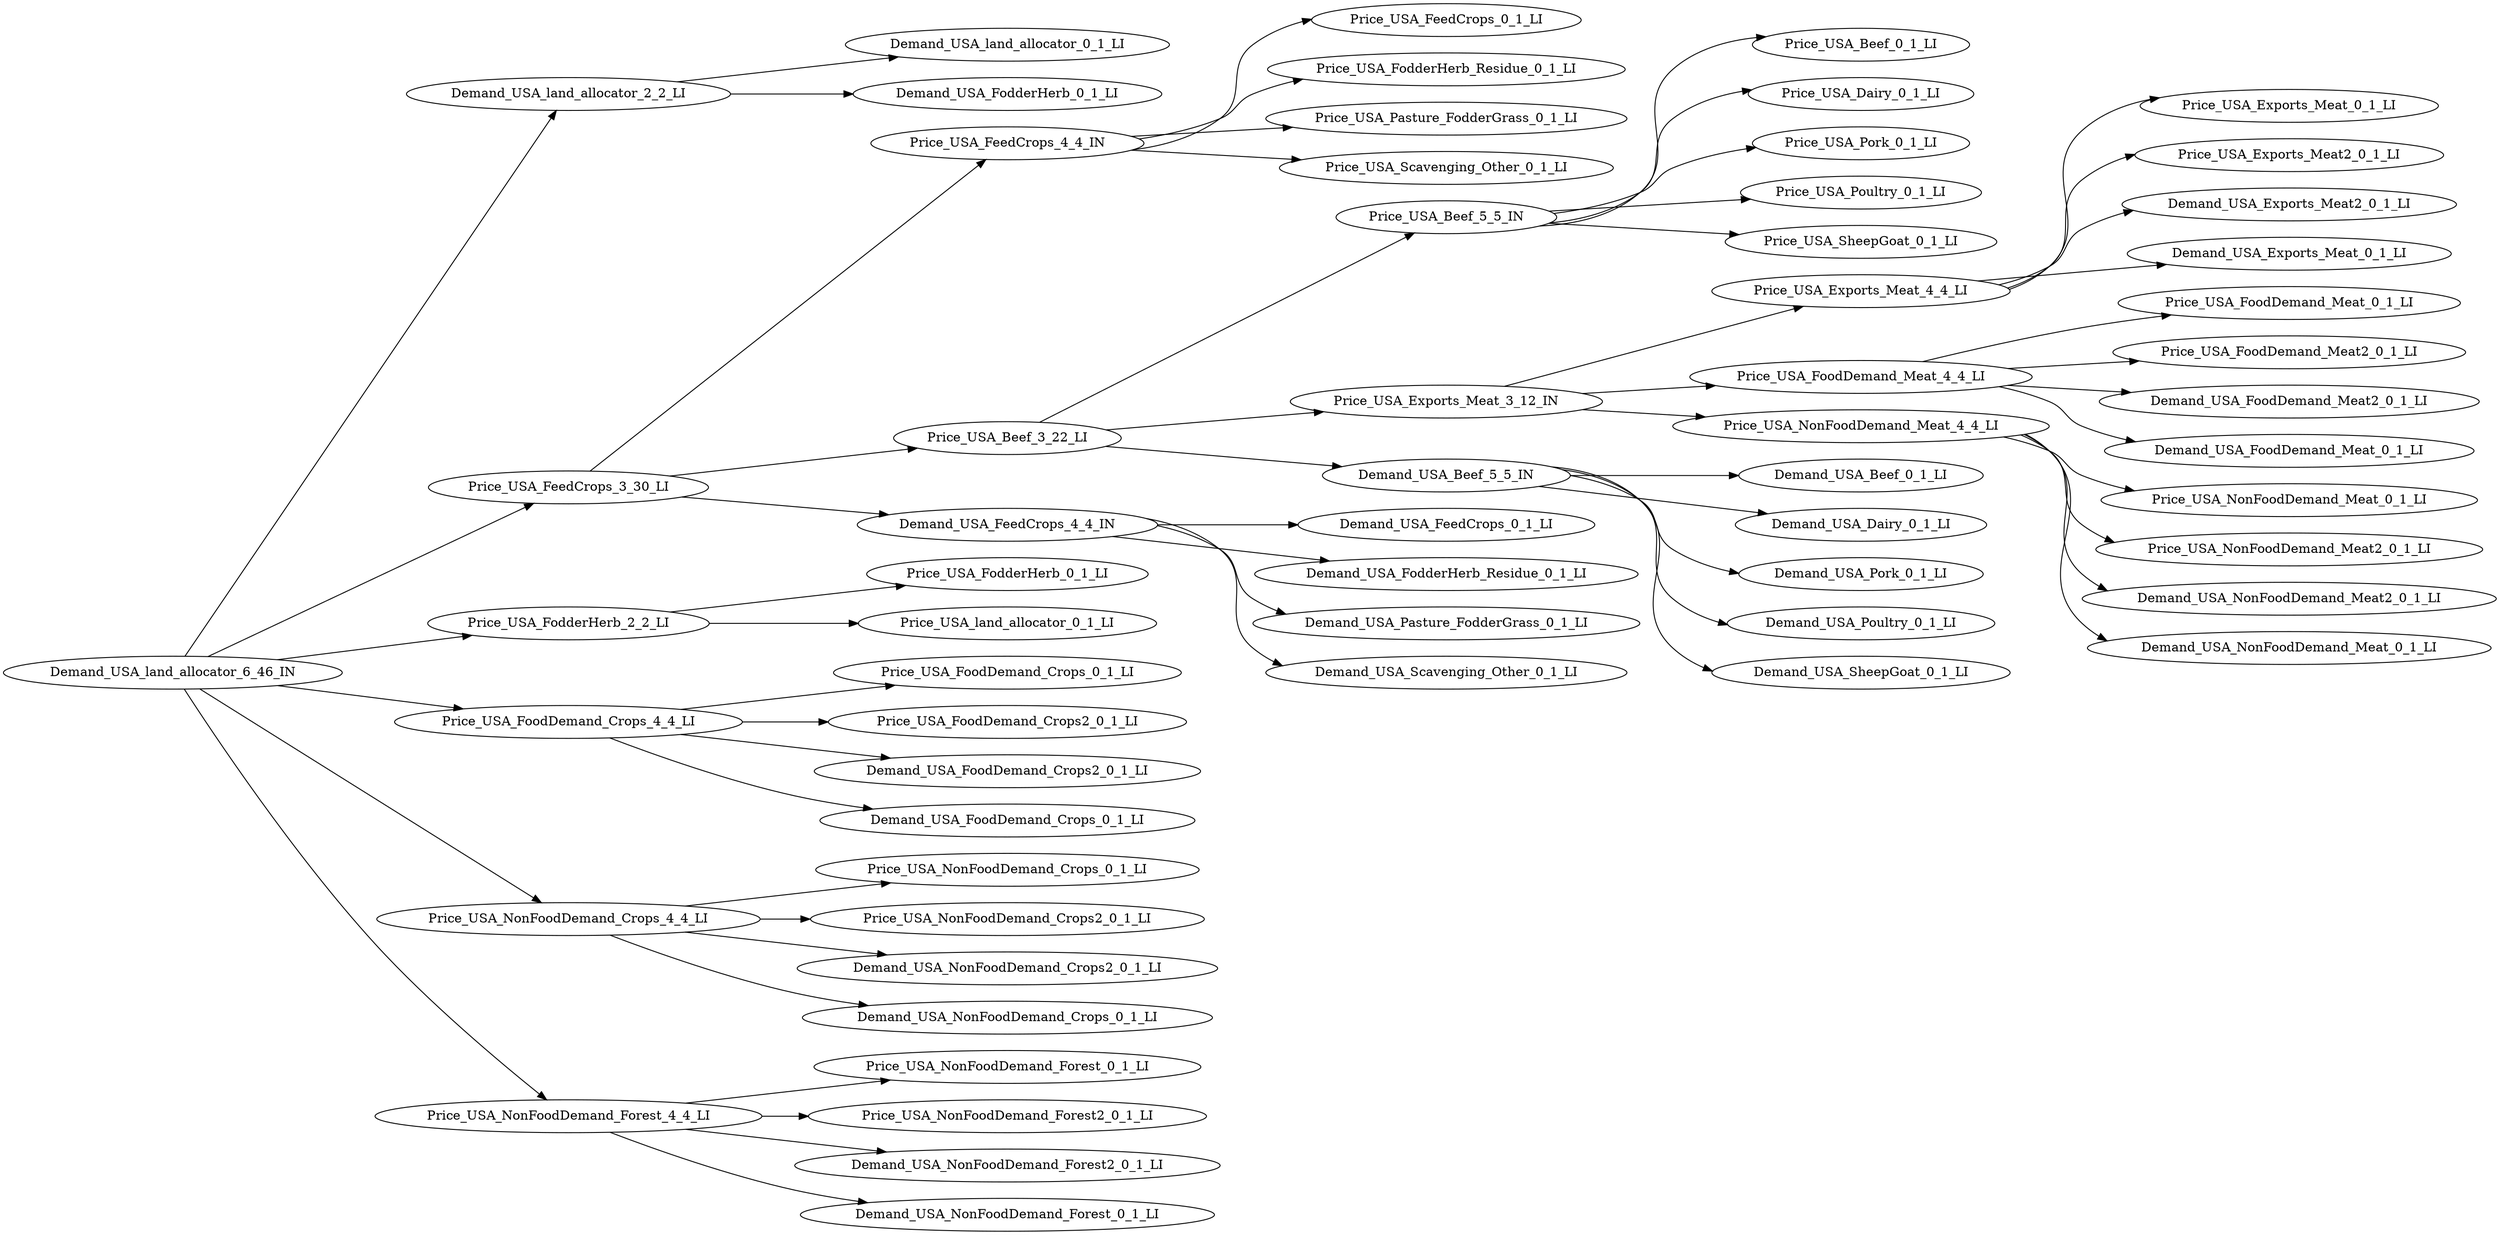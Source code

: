 digraph ClanTree {
rankdir=LR
Demand_USA_land_allocator_6_46_IN -> Demand_USA_land_allocator_2_2_LI;
Demand_USA_land_allocator_2_2_LI -> Demand_USA_land_allocator_0_1_LI;
Demand_USA_land_allocator_2_2_LI -> Demand_USA_FodderHerb_0_1_LI;
Demand_USA_land_allocator_6_46_IN -> Price_USA_FeedCrops_3_30_LI;
Price_USA_FeedCrops_3_30_LI -> Price_USA_FeedCrops_4_4_IN;
Price_USA_FeedCrops_4_4_IN -> Price_USA_FeedCrops_0_1_LI;
Price_USA_FeedCrops_4_4_IN -> Price_USA_FodderHerb_Residue_0_1_LI;
Price_USA_FeedCrops_4_4_IN -> Price_USA_Pasture_FodderGrass_0_1_LI;
Price_USA_FeedCrops_4_4_IN -> Price_USA_Scavenging_Other_0_1_LI;
Price_USA_FeedCrops_3_30_LI -> Price_USA_Beef_3_22_LI;
Price_USA_Beef_3_22_LI -> Price_USA_Beef_5_5_IN;
Price_USA_Beef_5_5_IN -> Price_USA_Beef_0_1_LI;
Price_USA_Beef_5_5_IN -> Price_USA_Dairy_0_1_LI;
Price_USA_Beef_5_5_IN -> Price_USA_Pork_0_1_LI;
Price_USA_Beef_5_5_IN -> Price_USA_Poultry_0_1_LI;
Price_USA_Beef_5_5_IN -> Price_USA_SheepGoat_0_1_LI;
Price_USA_Beef_3_22_LI -> Price_USA_Exports_Meat_3_12_IN;
Price_USA_Exports_Meat_3_12_IN -> Price_USA_Exports_Meat_4_4_LI;
Price_USA_Exports_Meat_4_4_LI -> Price_USA_Exports_Meat_0_1_LI;
Price_USA_Exports_Meat_4_4_LI -> Price_USA_Exports_Meat2_0_1_LI;
Price_USA_Exports_Meat_4_4_LI -> Demand_USA_Exports_Meat2_0_1_LI;
Price_USA_Exports_Meat_4_4_LI -> Demand_USA_Exports_Meat_0_1_LI;
Price_USA_Exports_Meat_3_12_IN -> Price_USA_FoodDemand_Meat_4_4_LI;
Price_USA_FoodDemand_Meat_4_4_LI -> Price_USA_FoodDemand_Meat_0_1_LI;
Price_USA_FoodDemand_Meat_4_4_LI -> Price_USA_FoodDemand_Meat2_0_1_LI;
Price_USA_FoodDemand_Meat_4_4_LI -> Demand_USA_FoodDemand_Meat2_0_1_LI;
Price_USA_FoodDemand_Meat_4_4_LI -> Demand_USA_FoodDemand_Meat_0_1_LI;
Price_USA_Exports_Meat_3_12_IN -> Price_USA_NonFoodDemand_Meat_4_4_LI;
Price_USA_NonFoodDemand_Meat_4_4_LI -> Price_USA_NonFoodDemand_Meat_0_1_LI;
Price_USA_NonFoodDemand_Meat_4_4_LI -> Price_USA_NonFoodDemand_Meat2_0_1_LI;
Price_USA_NonFoodDemand_Meat_4_4_LI -> Demand_USA_NonFoodDemand_Meat2_0_1_LI;
Price_USA_NonFoodDemand_Meat_4_4_LI -> Demand_USA_NonFoodDemand_Meat_0_1_LI;
Price_USA_Beef_3_22_LI -> Demand_USA_Beef_5_5_IN;
Demand_USA_Beef_5_5_IN -> Demand_USA_Beef_0_1_LI;
Demand_USA_Beef_5_5_IN -> Demand_USA_Dairy_0_1_LI;
Demand_USA_Beef_5_5_IN -> Demand_USA_Pork_0_1_LI;
Demand_USA_Beef_5_5_IN -> Demand_USA_Poultry_0_1_LI;
Demand_USA_Beef_5_5_IN -> Demand_USA_SheepGoat_0_1_LI;
Price_USA_FeedCrops_3_30_LI -> Demand_USA_FeedCrops_4_4_IN;
Demand_USA_FeedCrops_4_4_IN -> Demand_USA_FeedCrops_0_1_LI;
Demand_USA_FeedCrops_4_4_IN -> Demand_USA_FodderHerb_Residue_0_1_LI;
Demand_USA_FeedCrops_4_4_IN -> Demand_USA_Pasture_FodderGrass_0_1_LI;
Demand_USA_FeedCrops_4_4_IN -> Demand_USA_Scavenging_Other_0_1_LI;
Demand_USA_land_allocator_6_46_IN -> Price_USA_FodderHerb_2_2_LI;
Price_USA_FodderHerb_2_2_LI -> Price_USA_FodderHerb_0_1_LI;
Price_USA_FodderHerb_2_2_LI -> Price_USA_land_allocator_0_1_LI;
Demand_USA_land_allocator_6_46_IN -> Price_USA_FoodDemand_Crops_4_4_LI;
Price_USA_FoodDemand_Crops_4_4_LI -> Price_USA_FoodDemand_Crops_0_1_LI;
Price_USA_FoodDemand_Crops_4_4_LI -> Price_USA_FoodDemand_Crops2_0_1_LI;
Price_USA_FoodDemand_Crops_4_4_LI -> Demand_USA_FoodDemand_Crops2_0_1_LI;
Price_USA_FoodDemand_Crops_4_4_LI -> Demand_USA_FoodDemand_Crops_0_1_LI;
Demand_USA_land_allocator_6_46_IN -> Price_USA_NonFoodDemand_Crops_4_4_LI;
Price_USA_NonFoodDemand_Crops_4_4_LI -> Price_USA_NonFoodDemand_Crops_0_1_LI;
Price_USA_NonFoodDemand_Crops_4_4_LI -> Price_USA_NonFoodDemand_Crops2_0_1_LI;
Price_USA_NonFoodDemand_Crops_4_4_LI -> Demand_USA_NonFoodDemand_Crops2_0_1_LI;
Price_USA_NonFoodDemand_Crops_4_4_LI -> Demand_USA_NonFoodDemand_Crops_0_1_LI;
Demand_USA_land_allocator_6_46_IN -> Price_USA_NonFoodDemand_Forest_4_4_LI;
Price_USA_NonFoodDemand_Forest_4_4_LI -> Price_USA_NonFoodDemand_Forest_0_1_LI;
Price_USA_NonFoodDemand_Forest_4_4_LI -> Price_USA_NonFoodDemand_Forest2_0_1_LI;
Price_USA_NonFoodDemand_Forest_4_4_LI -> Demand_USA_NonFoodDemand_Forest2_0_1_LI;
Price_USA_NonFoodDemand_Forest_4_4_LI -> Demand_USA_NonFoodDemand_Forest_0_1_LI;
}
